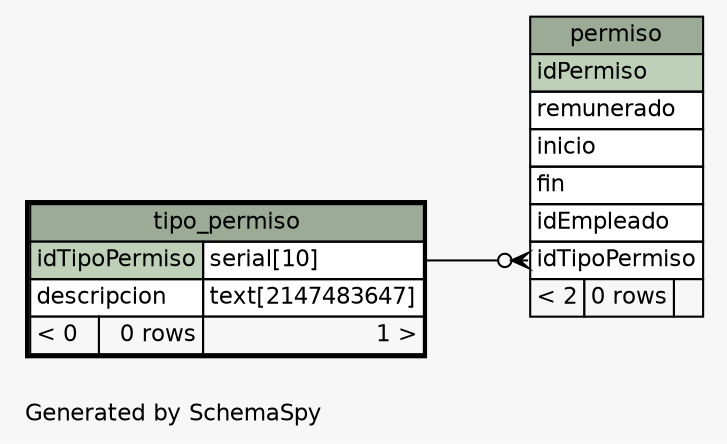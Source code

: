// dot 2.26.3 on Linux 3.2.0-4-686-pae
// SchemaSpy rev 590
digraph "oneDegreeRelationshipsDiagram" {
  graph [
    rankdir="RL"
    bgcolor="#f7f7f7"
    label="\nGenerated by SchemaSpy"
    labeljust="l"
    nodesep="0.18"
    ranksep="0.46"
    fontname="Helvetica"
    fontsize="11"
  ];
  node [
    fontname="Helvetica"
    fontsize="11"
    shape="plaintext"
  ];
  edge [
    arrowsize="0.8"
  ];
  "permiso":"idTipoPermiso":w -> "tipo_permiso":"idTipoPermiso.type":e [arrowhead=none dir=back arrowtail=crowodot];
  "permiso" [
    label=<
    <TABLE BORDER="0" CELLBORDER="1" CELLSPACING="0" BGCOLOR="#ffffff">
      <TR><TD COLSPAN="3" BGCOLOR="#9bab96" ALIGN="CENTER">permiso</TD></TR>
      <TR><TD PORT="idPermiso" COLSPAN="3" BGCOLOR="#bed1b8" ALIGN="LEFT">idPermiso</TD></TR>
      <TR><TD PORT="remunerado" COLSPAN="3" ALIGN="LEFT">remunerado</TD></TR>
      <TR><TD PORT="inicio" COLSPAN="3" ALIGN="LEFT">inicio</TD></TR>
      <TR><TD PORT="fin" COLSPAN="3" ALIGN="LEFT">fin</TD></TR>
      <TR><TD PORT="idEmpleado" COLSPAN="3" ALIGN="LEFT">idEmpleado</TD></TR>
      <TR><TD PORT="idTipoPermiso" COLSPAN="3" ALIGN="LEFT">idTipoPermiso</TD></TR>
      <TR><TD ALIGN="LEFT" BGCOLOR="#f7f7f7">&lt; 2</TD><TD ALIGN="RIGHT" BGCOLOR="#f7f7f7">0 rows</TD><TD ALIGN="RIGHT" BGCOLOR="#f7f7f7">  </TD></TR>
    </TABLE>>
    URL="permiso.html"
    tooltip="permiso"
  ];
  "tipo_permiso" [
    label=<
    <TABLE BORDER="2" CELLBORDER="1" CELLSPACING="0" BGCOLOR="#ffffff">
      <TR><TD COLSPAN="3" BGCOLOR="#9bab96" ALIGN="CENTER">tipo_permiso</TD></TR>
      <TR><TD PORT="idTipoPermiso" COLSPAN="2" BGCOLOR="#bed1b8" ALIGN="LEFT">idTipoPermiso</TD><TD PORT="idTipoPermiso.type" ALIGN="LEFT">serial[10]</TD></TR>
      <TR><TD PORT="descripcion" COLSPAN="2" ALIGN="LEFT">descripcion</TD><TD PORT="descripcion.type" ALIGN="LEFT">text[2147483647]</TD></TR>
      <TR><TD ALIGN="LEFT" BGCOLOR="#f7f7f7">&lt; 0</TD><TD ALIGN="RIGHT" BGCOLOR="#f7f7f7">0 rows</TD><TD ALIGN="RIGHT" BGCOLOR="#f7f7f7">1 &gt;</TD></TR>
    </TABLE>>
    URL="tipo_permiso.html"
    tooltip="tipo_permiso"
  ];
}
